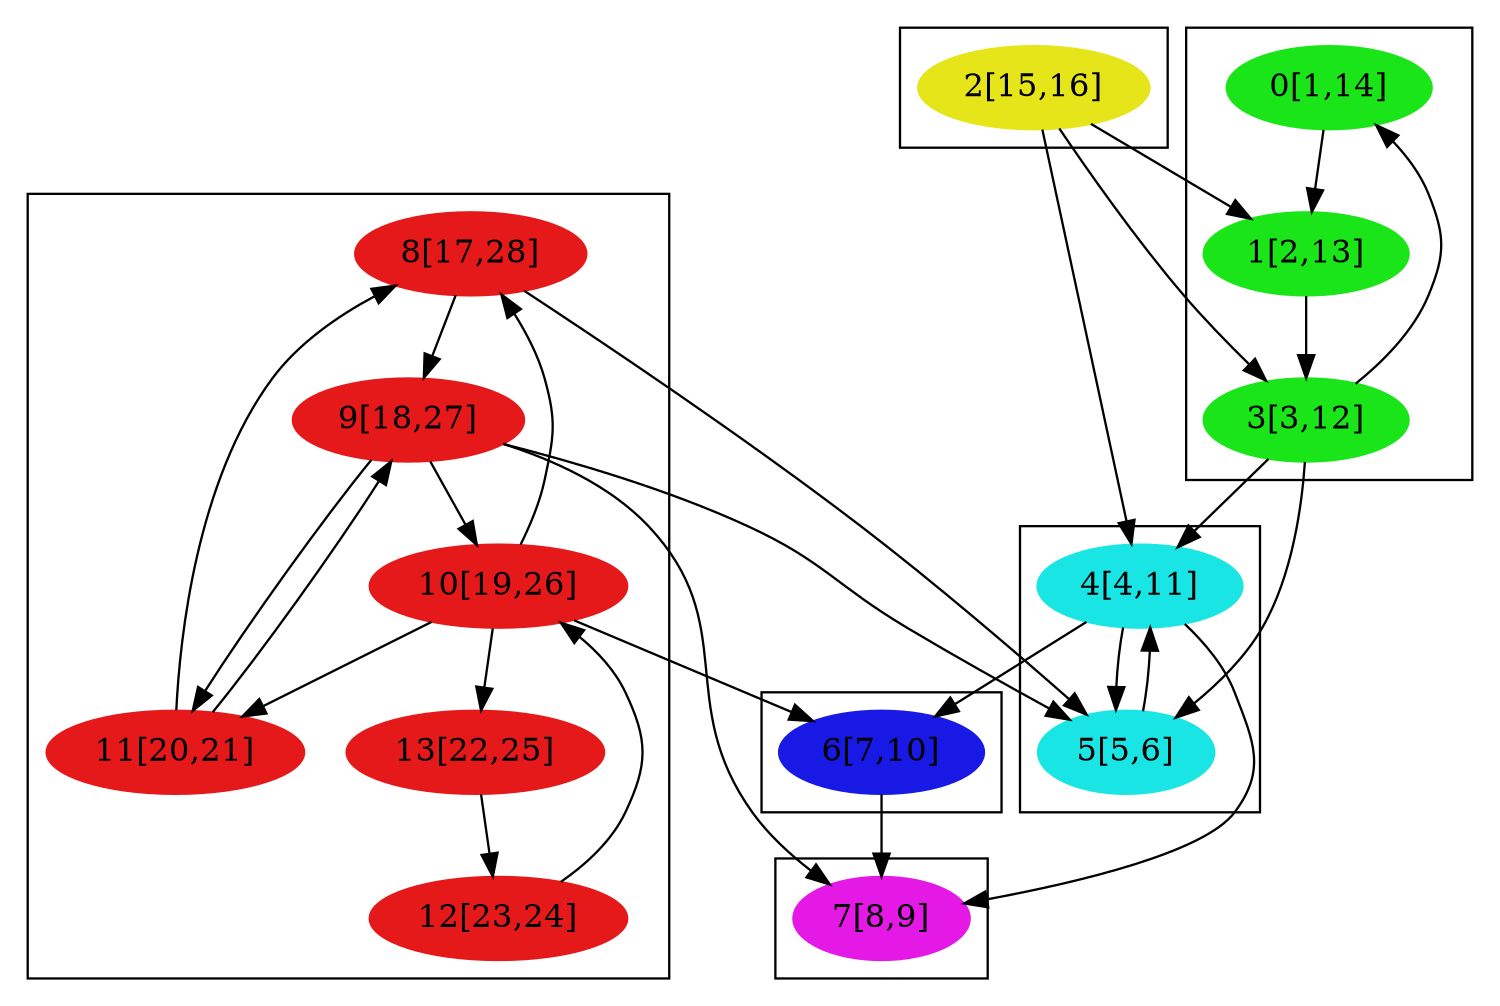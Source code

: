 digraph G {
	size="10!";
	//Nodes
	subgraph cluster_0 {
		node [style=filled, color="#e51919"];
		rank=same;
		8[label = "8[17,28]"];
		9[label = "9[18,27]"];
		10[label = "10[19,26]"];
		11[label = "11[20,21]"];
		12[label = "12[23,24]"];
		13[label = "13[22,25]"];
	}

	subgraph cluster_1 {
		node [style=filled, color="#e5e519"];
		rank=same;
		2[label = "2[15,16]"];
	}

	subgraph cluster_2 {
		node [style=filled, color="#19e519"];
		rank=same;
		0[label = "0[1,14]"];
		1[label = "1[2,13]"];
		3[label = "3[3,12]"];
	}

	subgraph cluster_3 {
		node [style=filled, color="#19e5e5"];
		rank=same;
		4[label = "4[4,11]"];
		5[label = "5[5,6]"];
	}

	subgraph cluster_4 {
		node [style=filled, color="#1919e5"];
		rank=same;
		6[label = "6[7,10]"];
	}

	subgraph cluster_5 {
		node [style=filled, color="#e519e5"];
		rank=same;
		7[label = "7[8,9]"];
	}

	//Edges
	0 -> 1
	1 -> 3
	2 -> 1
	2 -> 3
	2 -> 4
	3 -> 0
	3 -> 4
	3 -> 5
	4 -> 5
	4 -> 6
	4 -> 7
	5 -> 4
	6 -> 7
	8 -> 5
	8 -> 9
	9 -> 5
	9 -> 7
	9 -> 10
	9 -> 11
	10 -> 6
	10 -> 8
	10 -> 11
	10 -> 13
	11 -> 8
	11 -> 9
	12 -> 10
	13 -> 12
}